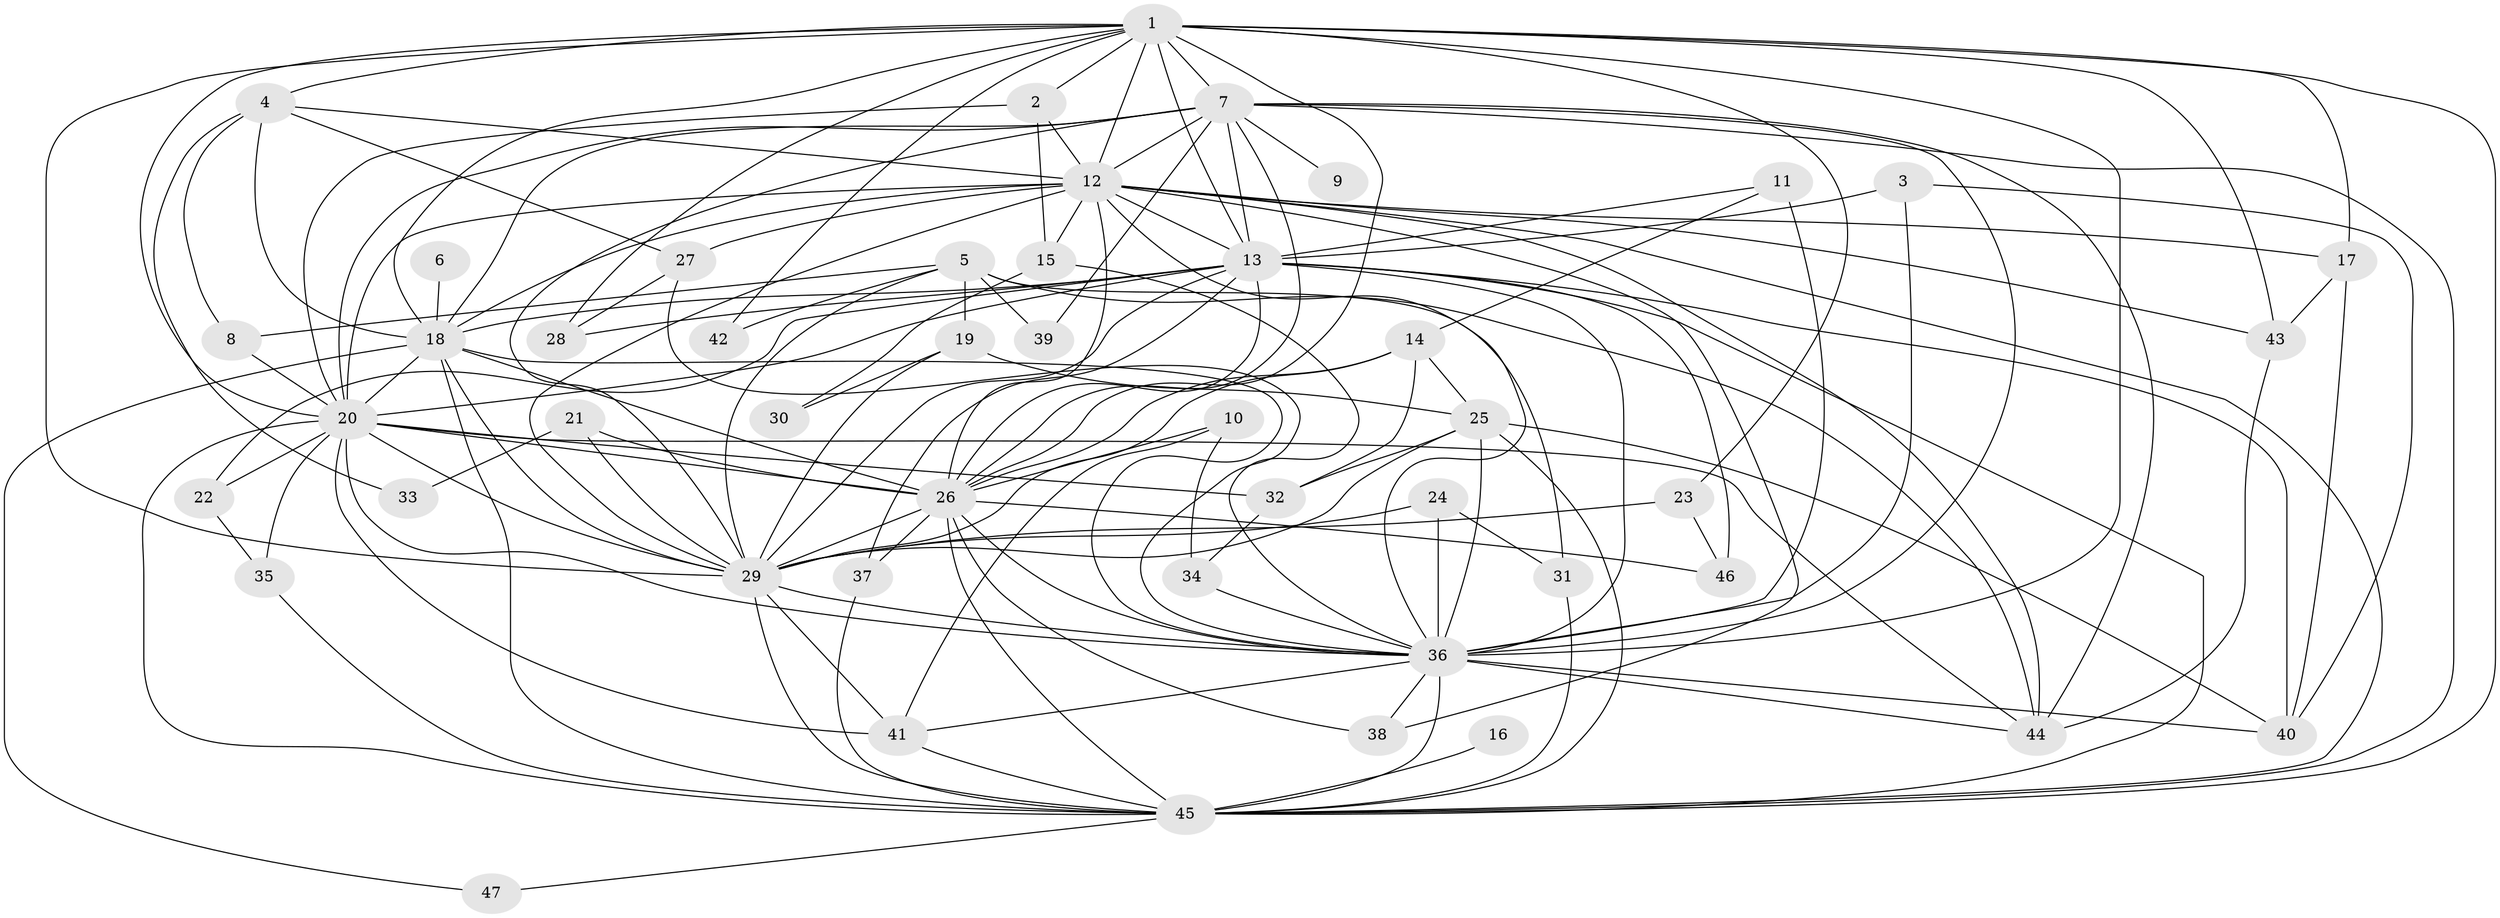 // original degree distribution, {26: 0.010752688172043012, 21: 0.021505376344086023, 19: 0.03225806451612903, 13: 0.010752688172043012, 16: 0.010752688172043012, 17: 0.010752688172043012, 22: 0.010752688172043012, 2: 0.5161290322580645, 3: 0.24731182795698925, 8: 0.010752688172043012, 6: 0.021505376344086023, 5: 0.053763440860215055, 7: 0.010752688172043012, 4: 0.03225806451612903}
// Generated by graph-tools (version 1.1) at 2025/01/03/09/25 03:01:14]
// undirected, 47 vertices, 142 edges
graph export_dot {
graph [start="1"]
  node [color=gray90,style=filled];
  1;
  2;
  3;
  4;
  5;
  6;
  7;
  8;
  9;
  10;
  11;
  12;
  13;
  14;
  15;
  16;
  17;
  18;
  19;
  20;
  21;
  22;
  23;
  24;
  25;
  26;
  27;
  28;
  29;
  30;
  31;
  32;
  33;
  34;
  35;
  36;
  37;
  38;
  39;
  40;
  41;
  42;
  43;
  44;
  45;
  46;
  47;
  1 -- 2 [weight=1.0];
  1 -- 4 [weight=1.0];
  1 -- 7 [weight=1.0];
  1 -- 12 [weight=1.0];
  1 -- 13 [weight=2.0];
  1 -- 17 [weight=1.0];
  1 -- 18 [weight=1.0];
  1 -- 20 [weight=1.0];
  1 -- 23 [weight=1.0];
  1 -- 26 [weight=1.0];
  1 -- 28 [weight=1.0];
  1 -- 29 [weight=2.0];
  1 -- 36 [weight=4.0];
  1 -- 42 [weight=1.0];
  1 -- 43 [weight=1.0];
  1 -- 45 [weight=1.0];
  2 -- 12 [weight=1.0];
  2 -- 15 [weight=1.0];
  2 -- 20 [weight=1.0];
  3 -- 13 [weight=1.0];
  3 -- 36 [weight=1.0];
  3 -- 40 [weight=1.0];
  4 -- 8 [weight=1.0];
  4 -- 12 [weight=1.0];
  4 -- 18 [weight=1.0];
  4 -- 27 [weight=1.0];
  4 -- 33 [weight=1.0];
  5 -- 8 [weight=1.0];
  5 -- 19 [weight=1.0];
  5 -- 29 [weight=1.0];
  5 -- 31 [weight=1.0];
  5 -- 39 [weight=1.0];
  5 -- 42 [weight=1.0];
  5 -- 44 [weight=1.0];
  6 -- 18 [weight=1.0];
  7 -- 9 [weight=1.0];
  7 -- 12 [weight=1.0];
  7 -- 13 [weight=1.0];
  7 -- 18 [weight=1.0];
  7 -- 20 [weight=1.0];
  7 -- 26 [weight=1.0];
  7 -- 29 [weight=1.0];
  7 -- 36 [weight=1.0];
  7 -- 39 [weight=1.0];
  7 -- 44 [weight=1.0];
  7 -- 45 [weight=1.0];
  8 -- 20 [weight=1.0];
  10 -- 26 [weight=1.0];
  10 -- 34 [weight=1.0];
  10 -- 41 [weight=1.0];
  11 -- 13 [weight=1.0];
  11 -- 14 [weight=1.0];
  11 -- 36 [weight=1.0];
  12 -- 13 [weight=1.0];
  12 -- 15 [weight=1.0];
  12 -- 17 [weight=1.0];
  12 -- 18 [weight=2.0];
  12 -- 20 [weight=2.0];
  12 -- 26 [weight=1.0];
  12 -- 27 [weight=1.0];
  12 -- 29 [weight=2.0];
  12 -- 36 [weight=1.0];
  12 -- 38 [weight=2.0];
  12 -- 43 [weight=1.0];
  12 -- 44 [weight=1.0];
  12 -- 45 [weight=1.0];
  13 -- 18 [weight=1.0];
  13 -- 20 [weight=1.0];
  13 -- 22 [weight=1.0];
  13 -- 26 [weight=2.0];
  13 -- 28 [weight=1.0];
  13 -- 29 [weight=2.0];
  13 -- 36 [weight=1.0];
  13 -- 37 [weight=1.0];
  13 -- 40 [weight=1.0];
  13 -- 45 [weight=1.0];
  13 -- 46 [weight=1.0];
  14 -- 25 [weight=1.0];
  14 -- 26 [weight=1.0];
  14 -- 29 [weight=1.0];
  14 -- 32 [weight=1.0];
  15 -- 30 [weight=1.0];
  15 -- 36 [weight=1.0];
  16 -- 45 [weight=1.0];
  17 -- 40 [weight=1.0];
  17 -- 43 [weight=1.0];
  18 -- 20 [weight=1.0];
  18 -- 26 [weight=1.0];
  18 -- 29 [weight=1.0];
  18 -- 36 [weight=2.0];
  18 -- 45 [weight=1.0];
  18 -- 47 [weight=1.0];
  19 -- 25 [weight=1.0];
  19 -- 29 [weight=1.0];
  19 -- 30 [weight=1.0];
  20 -- 22 [weight=1.0];
  20 -- 26 [weight=1.0];
  20 -- 29 [weight=1.0];
  20 -- 32 [weight=2.0];
  20 -- 35 [weight=1.0];
  20 -- 36 [weight=1.0];
  20 -- 41 [weight=1.0];
  20 -- 44 [weight=1.0];
  20 -- 45 [weight=2.0];
  21 -- 26 [weight=2.0];
  21 -- 29 [weight=1.0];
  21 -- 33 [weight=1.0];
  22 -- 35 [weight=1.0];
  23 -- 29 [weight=1.0];
  23 -- 46 [weight=1.0];
  24 -- 29 [weight=1.0];
  24 -- 31 [weight=1.0];
  24 -- 36 [weight=1.0];
  25 -- 29 [weight=1.0];
  25 -- 32 [weight=1.0];
  25 -- 36 [weight=2.0];
  25 -- 40 [weight=1.0];
  25 -- 45 [weight=1.0];
  26 -- 29 [weight=1.0];
  26 -- 36 [weight=1.0];
  26 -- 37 [weight=1.0];
  26 -- 38 [weight=1.0];
  26 -- 45 [weight=1.0];
  26 -- 46 [weight=1.0];
  27 -- 28 [weight=1.0];
  27 -- 36 [weight=1.0];
  29 -- 36 [weight=1.0];
  29 -- 41 [weight=1.0];
  29 -- 45 [weight=1.0];
  31 -- 45 [weight=1.0];
  32 -- 34 [weight=1.0];
  34 -- 36 [weight=1.0];
  35 -- 45 [weight=1.0];
  36 -- 38 [weight=1.0];
  36 -- 40 [weight=1.0];
  36 -- 41 [weight=1.0];
  36 -- 44 [weight=1.0];
  36 -- 45 [weight=2.0];
  37 -- 45 [weight=1.0];
  41 -- 45 [weight=1.0];
  43 -- 44 [weight=1.0];
  45 -- 47 [weight=1.0];
}
